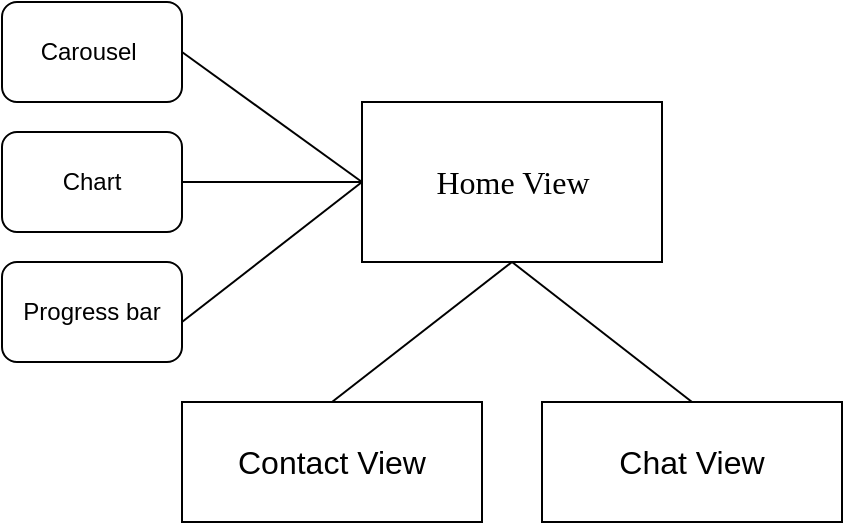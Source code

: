 <mxfile version="18.0.3" type="github">
  <diagram id="BUf-x5xMnr2xdCKZconj" name="Page-1">
    <mxGraphModel dx="716" dy="372" grid="1" gridSize="10" guides="1" tooltips="1" connect="1" arrows="1" fold="1" page="1" pageScale="1" pageWidth="850" pageHeight="1100" math="0" shadow="0">
      <root>
        <mxCell id="0" />
        <mxCell id="1" parent="0" />
        <mxCell id="DdYxN2vuMNUUhJrSTEX3-8" value="&lt;span style=&quot;font-family: &amp;quot;Times New Roman&amp;quot;, &amp;quot;serif&amp;quot;;&quot;&gt;&lt;font style=&quot;font-size: 16px;&quot;&gt;Home View&lt;/font&gt;&lt;/span&gt;" style="html=1;" vertex="1" parent="1">
          <mxGeometry x="350" y="160" width="150" height="80" as="geometry" />
        </mxCell>
        <mxCell id="DdYxN2vuMNUUhJrSTEX3-16" value="Carousel&amp;nbsp;" style="rounded=1;whiteSpace=wrap;html=1;fontSize=12;" vertex="1" parent="1">
          <mxGeometry x="170" y="110" width="90" height="50" as="geometry" />
        </mxCell>
        <mxCell id="DdYxN2vuMNUUhJrSTEX3-17" value="Chart" style="rounded=1;whiteSpace=wrap;html=1;fontSize=12;" vertex="1" parent="1">
          <mxGeometry x="170" y="175" width="90" height="50" as="geometry" />
        </mxCell>
        <mxCell id="DdYxN2vuMNUUhJrSTEX3-18" value="Progress bar" style="rounded=1;whiteSpace=wrap;html=1;fontSize=12;" vertex="1" parent="1">
          <mxGeometry x="170" y="240" width="90" height="50" as="geometry" />
        </mxCell>
        <mxCell id="DdYxN2vuMNUUhJrSTEX3-19" value="" style="endArrow=none;html=1;rounded=0;fontSize=12;entryX=0;entryY=0.5;entryDx=0;entryDy=0;" edge="1" parent="1" target="DdYxN2vuMNUUhJrSTEX3-8">
          <mxGeometry width="50" height="50" relative="1" as="geometry">
            <mxPoint x="260" y="270" as="sourcePoint" />
            <mxPoint x="310" y="220" as="targetPoint" />
          </mxGeometry>
        </mxCell>
        <mxCell id="DdYxN2vuMNUUhJrSTEX3-20" value="" style="endArrow=none;html=1;rounded=0;fontSize=12;exitX=1;exitY=0.5;exitDx=0;exitDy=0;entryX=0;entryY=0.5;entryDx=0;entryDy=0;" edge="1" parent="1" source="DdYxN2vuMNUUhJrSTEX3-17" target="DdYxN2vuMNUUhJrSTEX3-8">
          <mxGeometry width="50" height="50" relative="1" as="geometry">
            <mxPoint x="270.0" y="280" as="sourcePoint" />
            <mxPoint x="320" y="200" as="targetPoint" />
          </mxGeometry>
        </mxCell>
        <mxCell id="DdYxN2vuMNUUhJrSTEX3-21" value="" style="endArrow=none;html=1;rounded=0;fontSize=12;exitX=1;exitY=0.5;exitDx=0;exitDy=0;entryX=0;entryY=0.5;entryDx=0;entryDy=0;" edge="1" parent="1" source="DdYxN2vuMNUUhJrSTEX3-16" target="DdYxN2vuMNUUhJrSTEX3-8">
          <mxGeometry width="50" height="50" relative="1" as="geometry">
            <mxPoint x="270.0" y="210" as="sourcePoint" />
            <mxPoint x="320" y="200" as="targetPoint" />
          </mxGeometry>
        </mxCell>
        <mxCell id="DdYxN2vuMNUUhJrSTEX3-22" value="&lt;font style=&quot;font-size: 16px;&quot;&gt;Contact View&lt;/font&gt;" style="whiteSpace=wrap;html=1;" vertex="1" parent="1">
          <mxGeometry x="260" y="310" width="150" height="60" as="geometry" />
        </mxCell>
        <mxCell id="DdYxN2vuMNUUhJrSTEX3-24" value="" style="endArrow=none;html=1;rounded=0;fontSize=12;entryX=0.5;entryY=1;entryDx=0;entryDy=0;exitX=0.5;exitY=0;exitDx=0;exitDy=0;" edge="1" parent="1" source="DdYxN2vuMNUUhJrSTEX3-22" target="DdYxN2vuMNUUhJrSTEX3-8">
          <mxGeometry width="50" height="50" relative="1" as="geometry">
            <mxPoint x="270.0" y="280" as="sourcePoint" />
            <mxPoint x="330" y="210" as="targetPoint" />
          </mxGeometry>
        </mxCell>
        <mxCell id="DdYxN2vuMNUUhJrSTEX3-25" value="&lt;font style=&quot;font-size: 16px;&quot;&gt;Chat View&lt;/font&gt;" style="whiteSpace=wrap;html=1;" vertex="1" parent="1">
          <mxGeometry x="440" y="310" width="150" height="60" as="geometry" />
        </mxCell>
        <mxCell id="DdYxN2vuMNUUhJrSTEX3-26" value="" style="endArrow=none;html=1;rounded=0;fontSize=12;exitX=1;exitY=0.5;exitDx=0;exitDy=0;entryX=0.5;entryY=0;entryDx=0;entryDy=0;" edge="1" parent="1" target="DdYxN2vuMNUUhJrSTEX3-25">
          <mxGeometry width="50" height="50" relative="1" as="geometry">
            <mxPoint x="425.0" y="240" as="sourcePoint" />
            <mxPoint x="515" y="305" as="targetPoint" />
          </mxGeometry>
        </mxCell>
      </root>
    </mxGraphModel>
  </diagram>
</mxfile>
